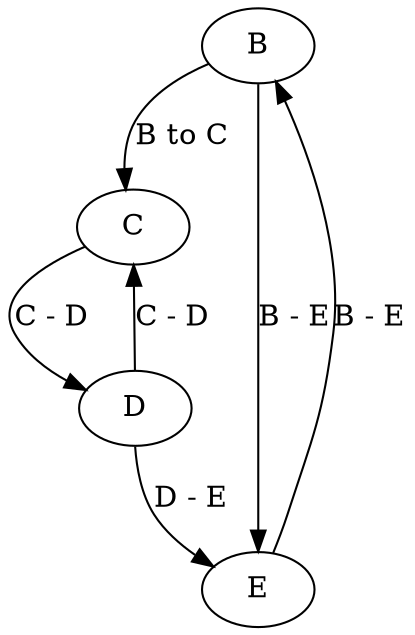 digraph LIEGE{
	0[
		label = "B"
	]
	1[
		label = "C"
	]
	2[
		label = "D"
	]
	3[
		label = "E"
	]
	0 -> 1 [label = "B to C"]
	2 -> 3 [label = "D - E"]
	0 -> 3 [label = "B - E"]
	3 -> 0 [label = "B - E"]
	1 -> 2 [label = "C - D"]
	2 -> 1 [label = "C - D"]
}